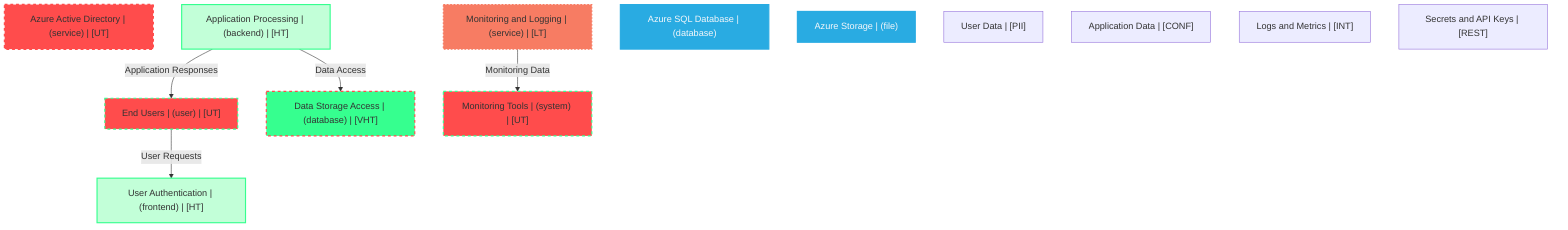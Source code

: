 graph TB
  node_01F8Z6F1D8F2B3A3B8D8B8C8E0["End Users | (user) | [UT]"]:::untrusted
  node_01F8Z6F1D8F2B3A3B8D8B8C8E1["Azure Active Directory | (service) | [UT]"]:::untrusted
  node_01F8Z6F1D8F2B3A3B8D8B8C8E2["Monitoring Tools | (system) | [UT]"]:::untrusted
  node_01F8Z6F1D8F2B3A3B8D8B8C8D3["User Authentication | (frontend) | [HT]"]:::highTrust
  node_01F8Z6F1D8F2B3A3B8D8B8C8D4["Application Processing | (backend) | [HT]"]:::highTrust
  node_01F8Z6F1D8F2B3A3B8D8B8C8D5["Data Storage Access | (database) | [VHT]"]:::veryHighTrust
  node_01F8Z6F1D8F2B3A3B8D8B8C8D6["Monitoring and Logging | (service) | [LT]"]:::lowTrust
  node_01F8Z6F1D8F2B3A3B8D8B8C8D7["Azure SQL Database | (database)"]:::dataStore
  node_01F8Z6F1D8F2B3A3B8D8B8C8D8["Azure Storage | (file)"]:::dataStore
  node_01F8Z6F1D8F2B3A3B8D8B8C8D9["User Data | [PII]"]:::dataAsset,pii
  node_01F8Z6F1D8F2B3A3B8D8B8C8D0["Application Data | [CONF]"]:::dataAsset,confidential
  node_01F8Z6F1D8F2B3A3B8D8B8C8D1["Logs and Metrics | [INT]"]:::dataAsset,internal
  node_01F8Z6F1D8F2B3A3B8D8B8C8D2["Secrets and API Keys | [REST]"]:::dataAsset,restricted

  node_01F8Z6F1D8F2B3A3B8D8B8C8E0 -->|User Requests| node_01F8Z6F1D8F2B3A3B8D8B8C8D3:::encryptedFlow
  node_01F8Z6F1D8F2B3A3B8D8B8C8D4 -->|Application Responses| node_01F8Z6F1D8F2B3A3B8D8B8C8E0:::encryptedFlow
  node_01F8Z6F1D8F2B3A3B8D8B8C8D4 -->|Data Access| node_01F8Z6F1D8F2B3A3B8D8B8C8D5:::unencryptedFlow
  node_01F8Z6F1D8F2B3A3B8D8B8C8D6 -->|Monitoring Data| node_01F8Z6F1D8F2B3A3B8D8B8C8E2:::encryptedFlow

  classDef externalEntity fill:#FF4C4C,stroke:#FF4C4C,stroke-width:2px,color:#F5F7FA
  classDef process fill:#36FF8F,stroke:#36FF8F,stroke-width:2px,color:#0B0D17
  classDef dataStore fill:#29ABE2,stroke:#29ABE2,stroke-width:2px,color:#F5F7FA
  classDef dataAsset fill:#A259FF,stroke:#c3a4ff,stroke-width:2px,color:#F5F7FA
  classDef untrusted fill:#FF4C4C,stroke:#FF4C4C,stroke-width:3px,stroke-dasharray:5 5
  classDef lowTrust fill:#f77c63,stroke:#f77c63,stroke-width:2px,stroke-dasharray:3 3
  classDef mediumTrust fill:#FFD300,stroke:#FFD300,stroke-width:2px
  classDef highTrust fill:#C2FFD8,stroke:#36FF8F,stroke-width:2px
  classDef veryHighTrust fill:#36FF8F,stroke:#36FF8F,stroke-width:3px
  classDef public fill:#C2FFD8,stroke:#36FF8F,stroke-width:1px
  classDef internal fill:#FFF2B3,stroke:#FFD300,stroke-width:1px
  classDef confidential fill:#FFB3B3,stroke:#FF4C4C,stroke-width:2px
  classDef restricted fill:#FF4C4C,stroke:#FF4C4C,stroke-width:3px
  classDef pii fill:#ffa1ad,stroke:#A259FF,stroke-width:2px
  classDef pci fill:#FF4C4C,stroke:#FF4C4C,stroke-width:3px
  classDef phi fill:#ffa1ad,stroke:#A259FF,stroke-width:3px
  classDef encryptedFlow stroke:#36FF8F,stroke-width:2px
  classDef unencryptedFlow stroke:#FF4C4C,stroke-width:2px,stroke-dasharray:5 5
  classDef authenticatedFlow stroke:#29ABE2,stroke-width:2px
  classDef trustBoundary fill:transparent,stroke:#2E3440,stroke-width:3px,stroke-dasharray:10 5